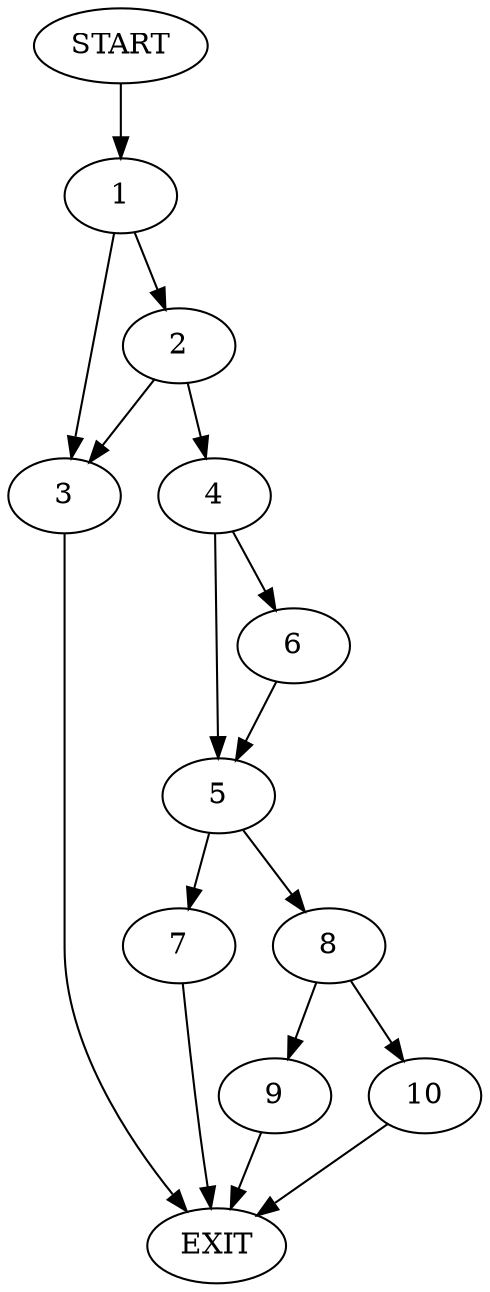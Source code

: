 digraph {
0 [label="START"]
11 [label="EXIT"]
0 -> 1
1 -> 2
1 -> 3
3 -> 11
2 -> 4
2 -> 3
4 -> 5
4 -> 6
6 -> 5
5 -> 7
5 -> 8
7 -> 11
8 -> 9
8 -> 10
9 -> 11
10 -> 11
}
